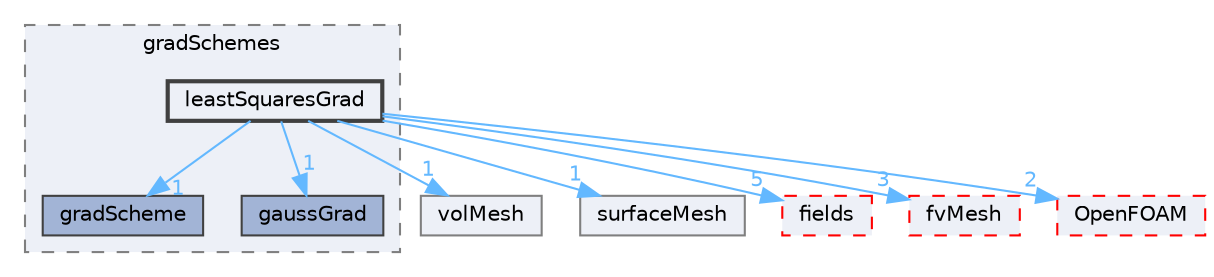 digraph "src/finiteVolume/finiteVolume/gradSchemes/leastSquaresGrad"
{
 // LATEX_PDF_SIZE
  bgcolor="transparent";
  edge [fontname=Helvetica,fontsize=10,labelfontname=Helvetica,labelfontsize=10];
  node [fontname=Helvetica,fontsize=10,shape=box,height=0.2,width=0.4];
  compound=true
  subgraph clusterdir_211d73fd6015a334f4cd90c9fb88c421 {
    graph [ bgcolor="#edf0f7", pencolor="grey50", label="gradSchemes", fontname=Helvetica,fontsize=10 style="filled,dashed", URL="dir_211d73fd6015a334f4cd90c9fb88c421.html",tooltip=""]
  dir_34f6fdac462f96b744b53870896d634e [label="gradScheme", fillcolor="#a2b4d6", color="grey25", style="filled", URL="dir_34f6fdac462f96b744b53870896d634e.html",tooltip=""];
  dir_88d539e89933277658cec4fd08ce15b4 [label="gaussGrad", fillcolor="#a2b4d6", color="grey25", style="filled", URL="dir_88d539e89933277658cec4fd08ce15b4.html",tooltip=""];
  dir_fce4f820ea256148325cbc6ee1b1b4a0 [label="leastSquaresGrad", fillcolor="#edf0f7", color="grey25", style="filled,bold", URL="dir_fce4f820ea256148325cbc6ee1b1b4a0.html",tooltip=""];
  }
  dir_1a4209badf8dc5d7c181708103efea60 [label="volMesh", fillcolor="#edf0f7", color="grey50", style="filled", URL="dir_1a4209badf8dc5d7c181708103efea60.html",tooltip=""];
  dir_fdafd3b59310328ee40a940c9419d4db [label="surfaceMesh", fillcolor="#edf0f7", color="grey50", style="filled", URL="dir_fdafd3b59310328ee40a940c9419d4db.html",tooltip=""];
  dir_25ab4a83a983f7bb7a38b7f63bb141b7 [label="fields", fillcolor="#edf0f7", color="red", style="filled,dashed", URL="dir_25ab4a83a983f7bb7a38b7f63bb141b7.html",tooltip=""];
  dir_c382fa095c9c33d8673c0dd60aaef275 [label="fvMesh", fillcolor="#edf0f7", color="red", style="filled,dashed", URL="dir_c382fa095c9c33d8673c0dd60aaef275.html",tooltip=""];
  dir_c5473ff19b20e6ec4dfe5c310b3778a8 [label="OpenFOAM", fillcolor="#edf0f7", color="red", style="filled,dashed", URL="dir_c5473ff19b20e6ec4dfe5c310b3778a8.html",tooltip=""];
  dir_fce4f820ea256148325cbc6ee1b1b4a0->dir_1a4209badf8dc5d7c181708103efea60 [headlabel="1", labeldistance=1.5 headhref="dir_002128_004299.html" href="dir_002128_004299.html" color="steelblue1" fontcolor="steelblue1"];
  dir_fce4f820ea256148325cbc6ee1b1b4a0->dir_25ab4a83a983f7bb7a38b7f63bb141b7 [headlabel="5", labeldistance=1.5 headhref="dir_002128_001332.html" href="dir_002128_001332.html" color="steelblue1" fontcolor="steelblue1"];
  dir_fce4f820ea256148325cbc6ee1b1b4a0->dir_34f6fdac462f96b744b53870896d634e [headlabel="1", labeldistance=1.5 headhref="dir_002128_001670.html" href="dir_002128_001670.html" color="steelblue1" fontcolor="steelblue1"];
  dir_fce4f820ea256148325cbc6ee1b1b4a0->dir_88d539e89933277658cec4fd08ce15b4 [headlabel="1", labeldistance=1.5 headhref="dir_002128_001595.html" href="dir_002128_001595.html" color="steelblue1" fontcolor="steelblue1"];
  dir_fce4f820ea256148325cbc6ee1b1b4a0->dir_c382fa095c9c33d8673c0dd60aaef275 [headlabel="3", labeldistance=1.5 headhref="dir_002128_001544.html" href="dir_002128_001544.html" color="steelblue1" fontcolor="steelblue1"];
  dir_fce4f820ea256148325cbc6ee1b1b4a0->dir_c5473ff19b20e6ec4dfe5c310b3778a8 [headlabel="2", labeldistance=1.5 headhref="dir_002128_002695.html" href="dir_002128_002695.html" color="steelblue1" fontcolor="steelblue1"];
  dir_fce4f820ea256148325cbc6ee1b1b4a0->dir_fdafd3b59310328ee40a940c9419d4db [headlabel="1", labeldistance=1.5 headhref="dir_002128_003854.html" href="dir_002128_003854.html" color="steelblue1" fontcolor="steelblue1"];
}

